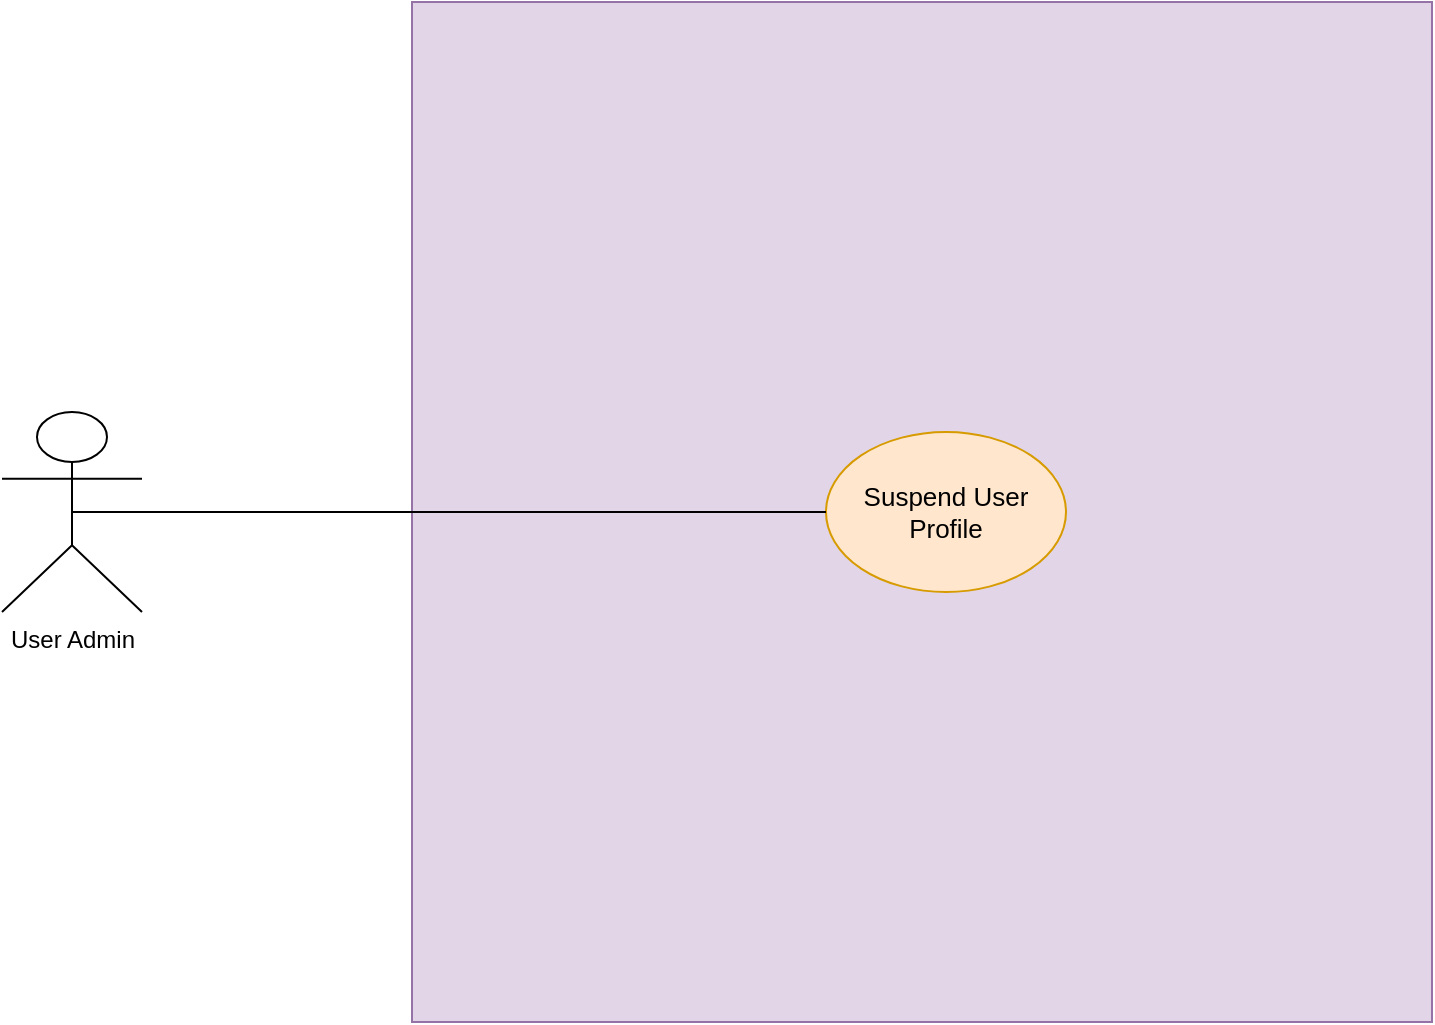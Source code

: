 <mxfile version="18.0.6" type="device"><diagram id="kg1rYYwzPfy4I76olRBd" name="User Profile Use Case "><mxGraphModel dx="1278" dy="641" grid="1" gridSize="10" guides="1" tooltips="1" connect="1" arrows="1" fold="1" page="1" pageScale="1" pageWidth="850" pageHeight="1100" math="0" shadow="0"><root><mxCell id="0"/><mxCell id="1" parent="0"/><mxCell id="ciyq12bhS0R5EdYJHzd7-13" value="User Admin" style="shape=umlActor;verticalLabelPosition=bottom;verticalAlign=top;html=1;outlineConnect=0;align=center;" parent="1" vertex="1"><mxGeometry x="68" y="365" width="70" height="100" as="geometry"/></mxCell><mxCell id="ciyq12bhS0R5EdYJHzd7-14" value="" style="whiteSpace=wrap;html=1;aspect=fixed;fillColor=#e1d5e7;strokeColor=#9673a6;" parent="1" vertex="1"><mxGeometry x="273" y="160" width="510" height="510" as="geometry"/></mxCell><mxCell id="ciyq12bhS0R5EdYJHzd7-19" value="&lt;font style=&quot;font-size: 13px;&quot;&gt;Suspend User Profile&lt;/font&gt;" style="ellipse;whiteSpace=wrap;html=1;fillColor=#ffe6cc;strokeColor=#d79b00;" parent="1" vertex="1"><mxGeometry x="480" y="375" width="120" height="80" as="geometry"/></mxCell><mxCell id="ciyq12bhS0R5EdYJHzd7-22" value="" style="endArrow=none;html=1;rounded=0;fontSize=15;exitX=0.5;exitY=0.5;exitDx=0;exitDy=0;exitPerimeter=0;entryX=0;entryY=0.5;entryDx=0;entryDy=0;" parent="1" source="ciyq12bhS0R5EdYJHzd7-13" target="ciyq12bhS0R5EdYJHzd7-19" edge="1"><mxGeometry width="50" height="50" relative="1" as="geometry"><mxPoint x="108" y="415" as="sourcePoint"/><mxPoint x="470" y="420" as="targetPoint"/></mxGeometry></mxCell></root></mxGraphModel></diagram></mxfile>
